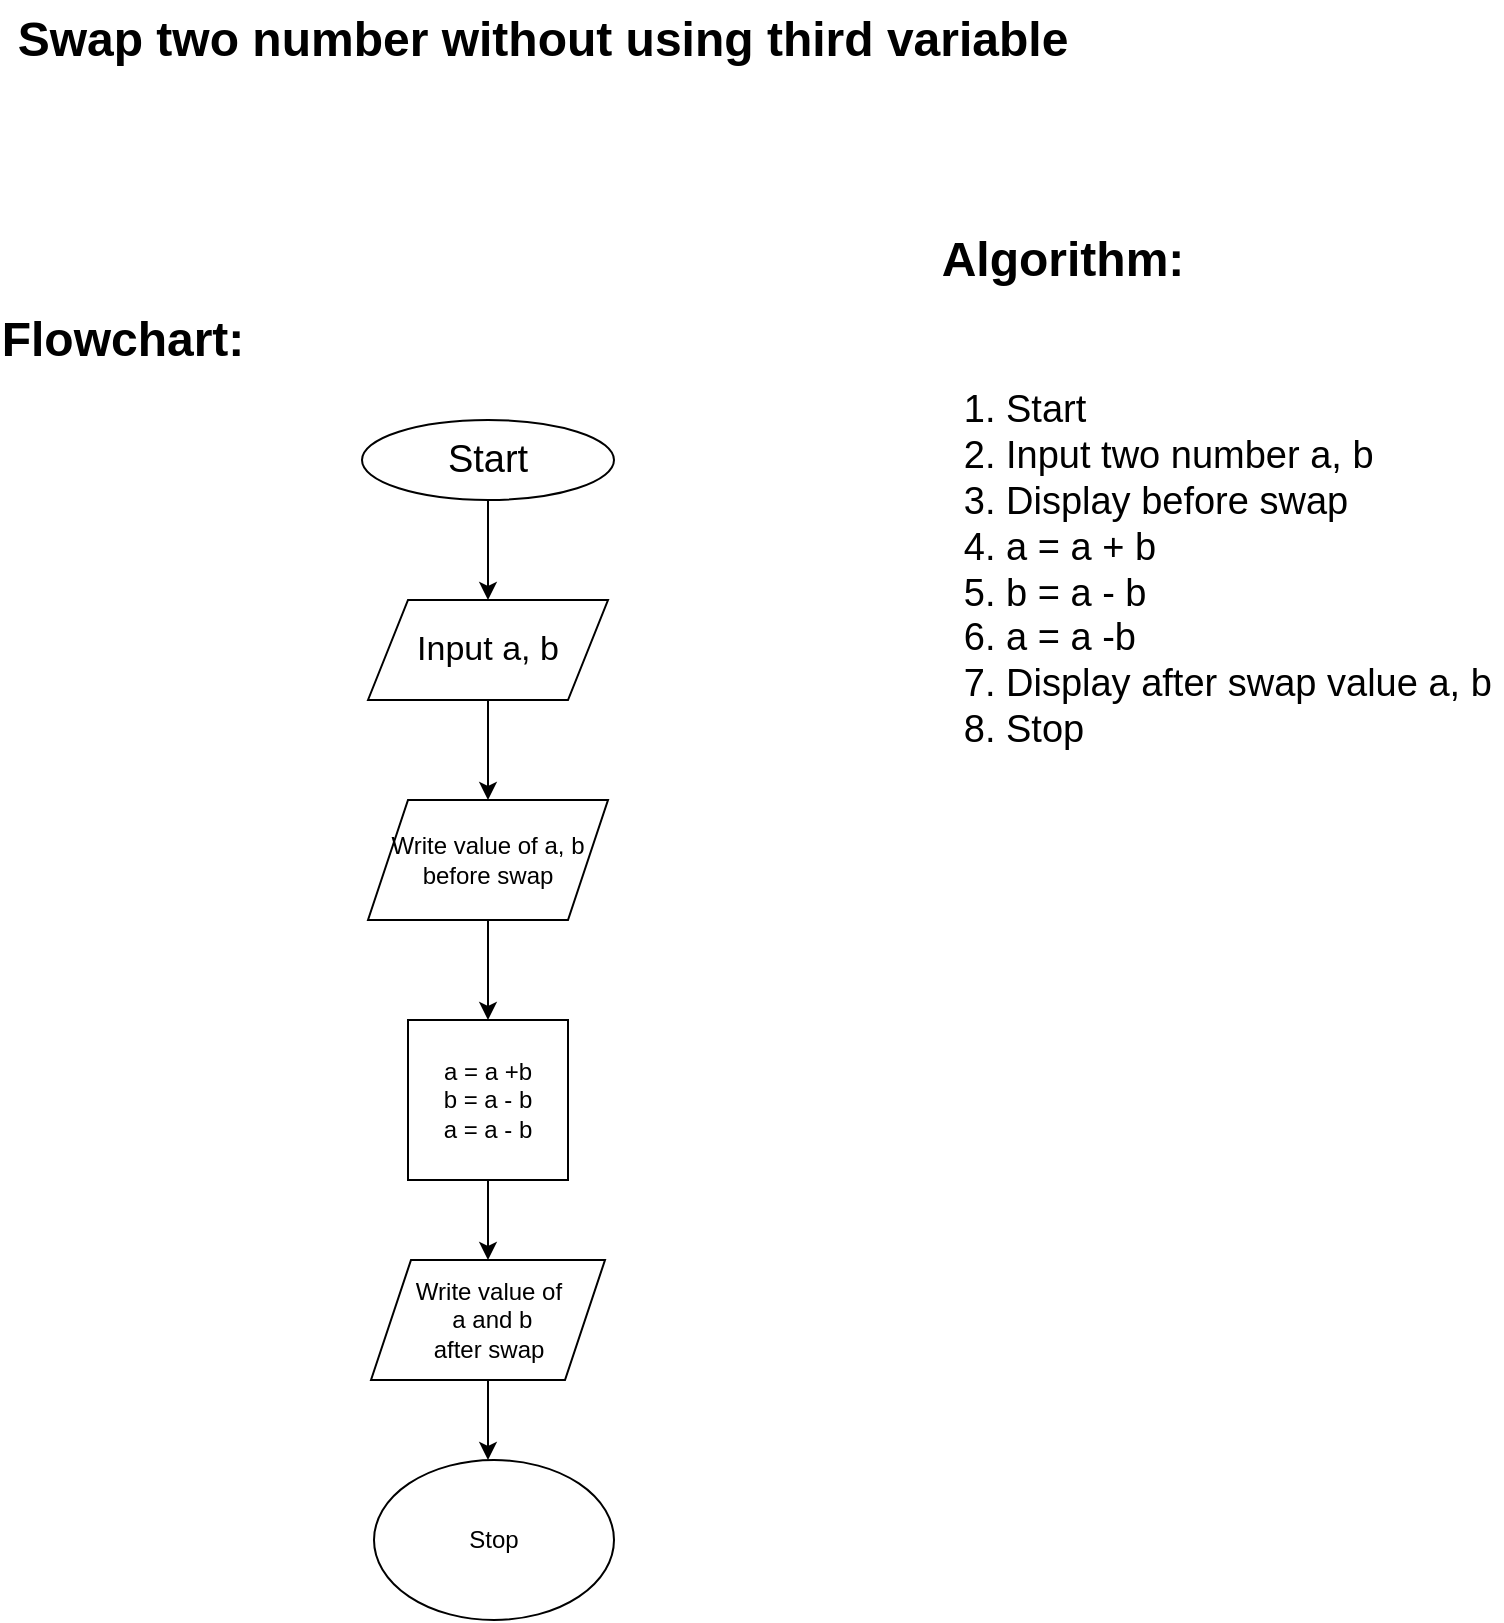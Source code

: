 <mxfile version="20.2.3" type="device"><diagram id="C5RBs43oDa-KdzZeNtuy" name="Page-1"><mxGraphModel dx="948" dy="857" grid="1" gridSize="10" guides="1" tooltips="1" connect="1" arrows="1" fold="1" page="1" pageScale="1" pageWidth="827" pageHeight="1169" background="#FFFFFF" math="0" shadow="0"><root><mxCell id="WIyWlLk6GJQsqaUBKTNV-0"/><mxCell id="WIyWlLk6GJQsqaUBKTNV-1" parent="WIyWlLk6GJQsqaUBKTNV-0"/><mxCell id="X0aBdcByCuxlTt1kCmt3-0" value="&lt;font style=&quot;font-size: 19px;&quot;&gt;Start&lt;/font&gt;" style="ellipse;whiteSpace=wrap;html=1;" parent="WIyWlLk6GJQsqaUBKTNV-1" vertex="1"><mxGeometry x="210" y="280" width="126" height="40" as="geometry"/></mxCell><mxCell id="zxyZqrcW9-zFBHcIXJg--6" style="edgeStyle=orthogonalEdgeStyle;rounded=0;orthogonalLoop=1;jettySize=auto;html=1;" edge="1" parent="WIyWlLk6GJQsqaUBKTNV-1" source="X0aBdcByCuxlTt1kCmt3-1"><mxGeometry relative="1" as="geometry"><mxPoint x="273" y="470" as="targetPoint"/></mxGeometry></mxCell><mxCell id="X0aBdcByCuxlTt1kCmt3-1" value="&lt;font style=&quot;font-size: 17px;&quot;&gt;Input a, b&lt;br&gt;&lt;/font&gt;" style="shape=parallelogram;perimeter=parallelogramPerimeter;whiteSpace=wrap;html=1;fixedSize=1;" parent="WIyWlLk6GJQsqaUBKTNV-1" vertex="1"><mxGeometry x="213" y="370" width="120" height="50" as="geometry"/></mxCell><mxCell id="X0aBdcByCuxlTt1kCmt3-6" value="" style="endArrow=classic;html=1;rounded=0;exitX=0.5;exitY=1;exitDx=0;exitDy=0;entryX=0.5;entryY=0;entryDx=0;entryDy=0;" parent="WIyWlLk6GJQsqaUBKTNV-1" source="X0aBdcByCuxlTt1kCmt3-0" target="X0aBdcByCuxlTt1kCmt3-1" edge="1"><mxGeometry width="50" height="50" relative="1" as="geometry"><mxPoint x="249" y="690" as="sourcePoint"/><mxPoint x="299" y="640" as="targetPoint"/></mxGeometry></mxCell><mxCell id="X0aBdcByCuxlTt1kCmt3-19" value="Algorithm:" style="text;strokeColor=none;fillColor=none;html=1;fontSize=24;fontStyle=1;verticalAlign=middle;align=center;" parent="WIyWlLk6GJQsqaUBKTNV-1" vertex="1"><mxGeometry x="510" y="180" width="100" height="40" as="geometry"/></mxCell><mxCell id="X0aBdcByCuxlTt1kCmt3-20" value="Flowchart:" style="text;strokeColor=none;fillColor=none;html=1;fontSize=24;fontStyle=1;verticalAlign=middle;align=center;" parent="WIyWlLk6GJQsqaUBKTNV-1" vertex="1"><mxGeometry x="40" y="220" width="100" height="40" as="geometry"/></mxCell><mxCell id="X0aBdcByCuxlTt1kCmt3-21" value="Swap two number without using third variable" style="text;strokeColor=none;fillColor=none;html=1;fontSize=24;fontStyle=1;verticalAlign=middle;align=center;" parent="WIyWlLk6GJQsqaUBKTNV-1" vertex="1"><mxGeometry x="250" y="70" width="100" height="40" as="geometry"/></mxCell><mxCell id="X0aBdcByCuxlTt1kCmt3-26" value="&lt;ol&gt;&lt;li&gt;Start&lt;/li&gt;&lt;li&gt;Input two number a, b&lt;/li&gt;&lt;li&gt;Display before swap&lt;/li&gt;&lt;li&gt;a = a + b&lt;/li&gt;&lt;li&gt;b = a - b&lt;/li&gt;&lt;li&gt;a = a -b&lt;/li&gt;&lt;li&gt;Display after swap value a, b&lt;/li&gt;&lt;li&gt;Stop&lt;/li&gt;&lt;/ol&gt;" style="text;strokeColor=none;fillColor=none;html=1;whiteSpace=wrap;verticalAlign=middle;overflow=hidden;fontSize=19;" parent="WIyWlLk6GJQsqaUBKTNV-1" vertex="1"><mxGeometry x="490" y="230" width="290" height="250" as="geometry"/></mxCell><mxCell id="zxyZqrcW9-zFBHcIXJg--7" style="edgeStyle=orthogonalEdgeStyle;rounded=0;orthogonalLoop=1;jettySize=auto;html=1;" edge="1" parent="WIyWlLk6GJQsqaUBKTNV-1" source="zxyZqrcW9-zFBHcIXJg--0"><mxGeometry relative="1" as="geometry"><mxPoint x="273" y="580" as="targetPoint"/></mxGeometry></mxCell><mxCell id="zxyZqrcW9-zFBHcIXJg--0" value="Write value of a, b before swap" style="shape=parallelogram;perimeter=parallelogramPerimeter;whiteSpace=wrap;html=1;fixedSize=1;" vertex="1" parent="WIyWlLk6GJQsqaUBKTNV-1"><mxGeometry x="213" y="470" width="120" height="60" as="geometry"/></mxCell><mxCell id="zxyZqrcW9-zFBHcIXJg--8" style="edgeStyle=orthogonalEdgeStyle;rounded=0;orthogonalLoop=1;jettySize=auto;html=1;" edge="1" parent="WIyWlLk6GJQsqaUBKTNV-1" source="zxyZqrcW9-zFBHcIXJg--1"><mxGeometry relative="1" as="geometry"><mxPoint x="273" y="700" as="targetPoint"/></mxGeometry></mxCell><mxCell id="zxyZqrcW9-zFBHcIXJg--1" value="a = a +b&lt;br&gt;b = a - b&lt;br&gt;a = a - b" style="whiteSpace=wrap;html=1;aspect=fixed;" vertex="1" parent="WIyWlLk6GJQsqaUBKTNV-1"><mxGeometry x="233" y="580" width="80" height="80" as="geometry"/></mxCell><mxCell id="zxyZqrcW9-zFBHcIXJg--10" style="edgeStyle=orthogonalEdgeStyle;rounded=0;orthogonalLoop=1;jettySize=auto;html=1;" edge="1" parent="WIyWlLk6GJQsqaUBKTNV-1" source="zxyZqrcW9-zFBHcIXJg--3"><mxGeometry relative="1" as="geometry"><mxPoint x="273" y="800" as="targetPoint"/></mxGeometry></mxCell><mxCell id="zxyZqrcW9-zFBHcIXJg--3" value="Write value of&lt;br&gt;&amp;nbsp;a and b &lt;br&gt;after swap" style="shape=parallelogram;perimeter=parallelogramPerimeter;whiteSpace=wrap;html=1;fixedSize=1;" vertex="1" parent="WIyWlLk6GJQsqaUBKTNV-1"><mxGeometry x="214.5" y="700" width="117" height="60" as="geometry"/></mxCell><mxCell id="zxyZqrcW9-zFBHcIXJg--4" value="Stop" style="ellipse;whiteSpace=wrap;html=1;" vertex="1" parent="WIyWlLk6GJQsqaUBKTNV-1"><mxGeometry x="216" y="800" width="120" height="80" as="geometry"/></mxCell></root></mxGraphModel></diagram></mxfile>